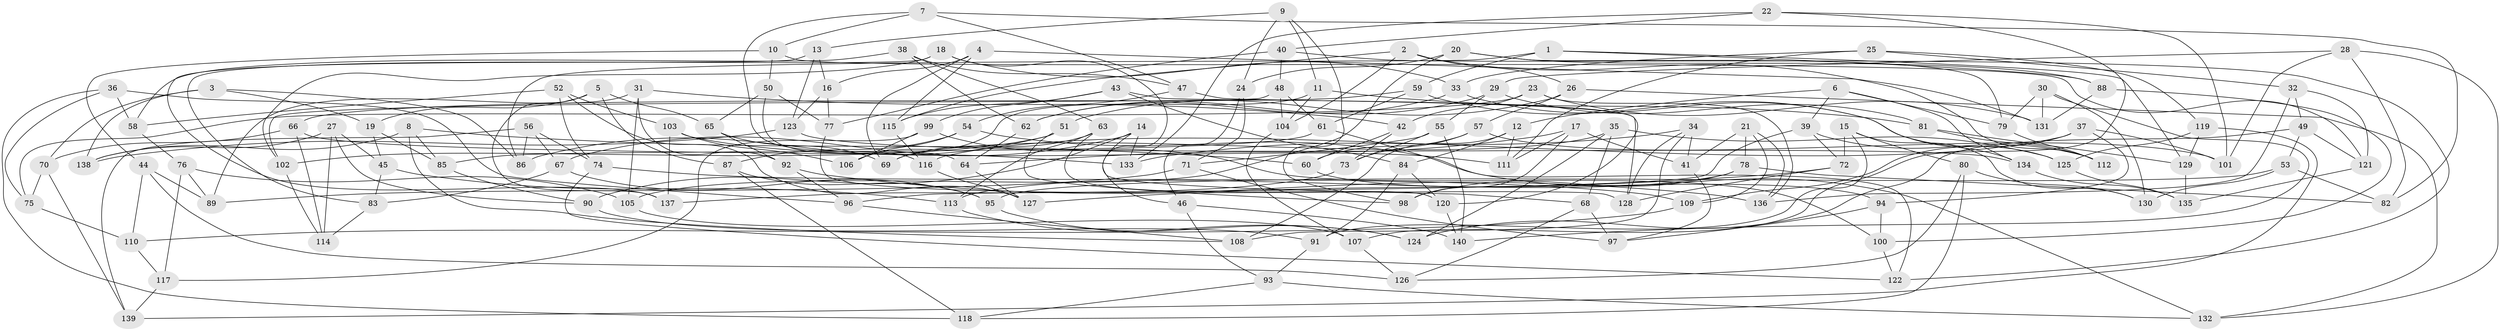 // Generated by graph-tools (version 1.1) at 2025/26/03/09/25 03:26:59]
// undirected, 140 vertices, 280 edges
graph export_dot {
graph [start="1"]
  node [color=gray90,style=filled];
  1;
  2;
  3;
  4;
  5;
  6;
  7;
  8;
  9;
  10;
  11;
  12;
  13;
  14;
  15;
  16;
  17;
  18;
  19;
  20;
  21;
  22;
  23;
  24;
  25;
  26;
  27;
  28;
  29;
  30;
  31;
  32;
  33;
  34;
  35;
  36;
  37;
  38;
  39;
  40;
  41;
  42;
  43;
  44;
  45;
  46;
  47;
  48;
  49;
  50;
  51;
  52;
  53;
  54;
  55;
  56;
  57;
  58;
  59;
  60;
  61;
  62;
  63;
  64;
  65;
  66;
  67;
  68;
  69;
  70;
  71;
  72;
  73;
  74;
  75;
  76;
  77;
  78;
  79;
  80;
  81;
  82;
  83;
  84;
  85;
  86;
  87;
  88;
  89;
  90;
  91;
  92;
  93;
  94;
  95;
  96;
  97;
  98;
  99;
  100;
  101;
  102;
  103;
  104;
  105;
  106;
  107;
  108;
  109;
  110;
  111;
  112;
  113;
  114;
  115;
  116;
  117;
  118;
  119;
  120;
  121;
  122;
  123;
  124;
  125;
  126;
  127;
  128;
  129;
  130;
  131;
  132;
  133;
  134;
  135;
  136;
  137;
  138;
  139;
  140;
  1 -- 129;
  1 -- 88;
  1 -- 86;
  1 -- 59;
  2 -- 26;
  2 -- 112;
  2 -- 104;
  2 -- 115;
  3 -- 19;
  3 -- 70;
  3 -- 138;
  3 -- 86;
  4 -- 16;
  4 -- 69;
  4 -- 131;
  4 -- 115;
  5 -- 19;
  5 -- 137;
  5 -- 87;
  5 -- 65;
  6 -- 134;
  6 -- 39;
  6 -- 79;
  6 -- 12;
  7 -- 47;
  7 -- 10;
  7 -- 116;
  7 -- 82;
  8 -- 138;
  8 -- 108;
  8 -- 60;
  8 -- 85;
  9 -- 98;
  9 -- 11;
  9 -- 13;
  9 -- 24;
  10 -- 121;
  10 -- 50;
  10 -- 44;
  11 -- 81;
  11 -- 104;
  11 -- 106;
  12 -- 108;
  12 -- 84;
  12 -- 111;
  13 -- 16;
  13 -- 137;
  13 -- 123;
  14 -- 90;
  14 -- 67;
  14 -- 68;
  14 -- 133;
  15 -- 130;
  15 -- 80;
  15 -- 91;
  15 -- 72;
  16 -- 123;
  16 -- 77;
  17 -- 64;
  17 -- 98;
  17 -- 111;
  17 -- 41;
  18 -- 33;
  18 -- 46;
  18 -- 102;
  18 -- 83;
  19 -- 85;
  19 -- 45;
  20 -- 79;
  20 -- 24;
  20 -- 88;
  20 -- 105;
  21 -- 136;
  21 -- 109;
  21 -- 41;
  21 -- 78;
  22 -- 40;
  22 -- 133;
  22 -- 101;
  22 -- 107;
  23 -- 131;
  23 -- 136;
  23 -- 42;
  23 -- 75;
  24 -- 71;
  24 -- 46;
  25 -- 119;
  25 -- 33;
  25 -- 111;
  25 -- 32;
  26 -- 57;
  26 -- 51;
  26 -- 132;
  27 -- 114;
  27 -- 45;
  27 -- 138;
  27 -- 90;
  28 -- 132;
  28 -- 101;
  28 -- 82;
  28 -- 29;
  29 -- 62;
  29 -- 81;
  29 -- 55;
  30 -- 79;
  30 -- 131;
  30 -- 140;
  30 -- 130;
  31 -- 89;
  31 -- 42;
  31 -- 105;
  31 -- 92;
  32 -- 136;
  32 -- 49;
  32 -- 121;
  33 -- 62;
  33 -- 134;
  34 -- 128;
  34 -- 41;
  34 -- 108;
  34 -- 133;
  35 -- 124;
  35 -- 69;
  35 -- 125;
  35 -- 68;
  36 -- 118;
  36 -- 75;
  36 -- 96;
  36 -- 58;
  37 -- 94;
  37 -- 109;
  37 -- 116;
  37 -- 101;
  38 -- 47;
  38 -- 58;
  38 -- 63;
  38 -- 62;
  39 -- 112;
  39 -- 96;
  39 -- 72;
  40 -- 48;
  40 -- 77;
  40 -- 122;
  41 -- 97;
  42 -- 73;
  42 -- 60;
  43 -- 128;
  43 -- 99;
  43 -- 84;
  43 -- 115;
  44 -- 110;
  44 -- 89;
  44 -- 126;
  45 -- 113;
  45 -- 83;
  46 -- 140;
  46 -- 93;
  47 -- 120;
  47 -- 54;
  48 -- 104;
  48 -- 102;
  48 -- 61;
  49 -- 53;
  49 -- 121;
  49 -- 124;
  50 -- 65;
  50 -- 77;
  50 -- 64;
  51 -- 98;
  51 -- 86;
  51 -- 102;
  52 -- 103;
  52 -- 127;
  52 -- 58;
  52 -- 74;
  53 -- 82;
  53 -- 95;
  53 -- 130;
  54 -- 132;
  54 -- 87;
  54 -- 106;
  55 -- 71;
  55 -- 140;
  55 -- 73;
  56 -- 74;
  56 -- 139;
  56 -- 67;
  56 -- 86;
  57 -- 101;
  57 -- 60;
  57 -- 73;
  58 -- 76;
  59 -- 61;
  59 -- 125;
  59 -- 66;
  60 -- 94;
  61 -- 85;
  61 -- 122;
  62 -- 64;
  63 -- 120;
  63 -- 69;
  63 -- 113;
  64 -- 127;
  65 -- 69;
  65 -- 92;
  66 -- 114;
  66 -- 70;
  66 -- 133;
  67 -- 95;
  67 -- 83;
  68 -- 97;
  68 -- 126;
  70 -- 75;
  70 -- 139;
  71 -- 89;
  71 -- 97;
  72 -- 127;
  72 -- 128;
  73 -- 137;
  74 -- 109;
  74 -- 122;
  75 -- 110;
  76 -- 89;
  76 -- 105;
  76 -- 117;
  77 -- 128;
  78 -- 82;
  78 -- 98;
  78 -- 113;
  79 -- 112;
  80 -- 126;
  80 -- 118;
  80 -- 130;
  81 -- 129;
  81 -- 112;
  83 -- 114;
  84 -- 91;
  84 -- 120;
  85 -- 90;
  87 -- 118;
  87 -- 95;
  88 -- 131;
  88 -- 100;
  90 -- 91;
  91 -- 93;
  92 -- 96;
  92 -- 136;
  93 -- 132;
  93 -- 118;
  94 -- 97;
  94 -- 100;
  95 -- 124;
  96 -- 108;
  99 -- 106;
  99 -- 117;
  99 -- 100;
  100 -- 122;
  102 -- 114;
  103 -- 137;
  103 -- 106;
  103 -- 111;
  104 -- 107;
  105 -- 107;
  107 -- 126;
  109 -- 110;
  110 -- 117;
  113 -- 124;
  115 -- 116;
  116 -- 127;
  117 -- 139;
  119 -- 139;
  119 -- 129;
  119 -- 125;
  120 -- 140;
  121 -- 135;
  123 -- 138;
  123 -- 134;
  125 -- 135;
  129 -- 135;
  134 -- 135;
}

